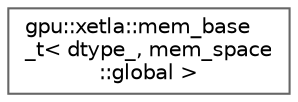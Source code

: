 digraph "Graphical Class Hierarchy"
{
 // LATEX_PDF_SIZE
  bgcolor="transparent";
  edge [fontname=Helvetica,fontsize=10,labelfontname=Helvetica,labelfontsize=10];
  node [fontname=Helvetica,fontsize=10,shape=box,height=0.2,width=0.4];
  rankdir="LR";
  Node0 [id="Node000000",label="gpu::xetla::mem_base\l_t\< dtype_, mem_space\l::global \>",height=0.2,width=0.4,color="grey40", fillcolor="white", style="filled",URL="$structgpu_1_1xetla_1_1mem__base__t_3_01dtype___00_01mem__space_1_1global_01_4.html",tooltip=" "];
}

